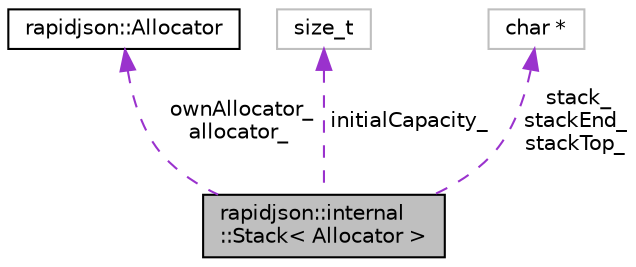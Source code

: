 digraph "rapidjson::internal::Stack&lt; Allocator &gt;"
{
 // INTERACTIVE_SVG=YES
 // LATEX_PDF_SIZE
  edge [fontname="Helvetica",fontsize="10",labelfontname="Helvetica",labelfontsize="10"];
  node [fontname="Helvetica",fontsize="10",shape=record];
  Node1 [label="rapidjson::internal\l::Stack\< Allocator \>",height=0.2,width=0.4,color="black", fillcolor="grey75", style="filled", fontcolor="black",tooltip="A type-unsafe stack for storing different types of data."];
  Node2 -> Node1 [dir="back",color="darkorchid3",fontsize="10",style="dashed",label=" ownAllocator_\nallocator_" ,fontname="Helvetica"];
  Node2 [label="rapidjson::Allocator",height=0.2,width=0.4,color="black", fillcolor="white", style="filled",URL="$classrapidjson_1_1_allocator.html",tooltip="Concept for allocating, resizing and freeing memory block."];
  Node3 -> Node1 [dir="back",color="darkorchid3",fontsize="10",style="dashed",label=" initialCapacity_" ,fontname="Helvetica"];
  Node3 [label="size_t",height=0.2,width=0.4,color="grey75", fillcolor="white", style="filled",tooltip=" "];
  Node4 -> Node1 [dir="back",color="darkorchid3",fontsize="10",style="dashed",label=" stack_\nstackEnd_\nstackTop_" ,fontname="Helvetica"];
  Node4 [label="char *",height=0.2,width=0.4,color="grey75", fillcolor="white", style="filled",tooltip=" "];
}
